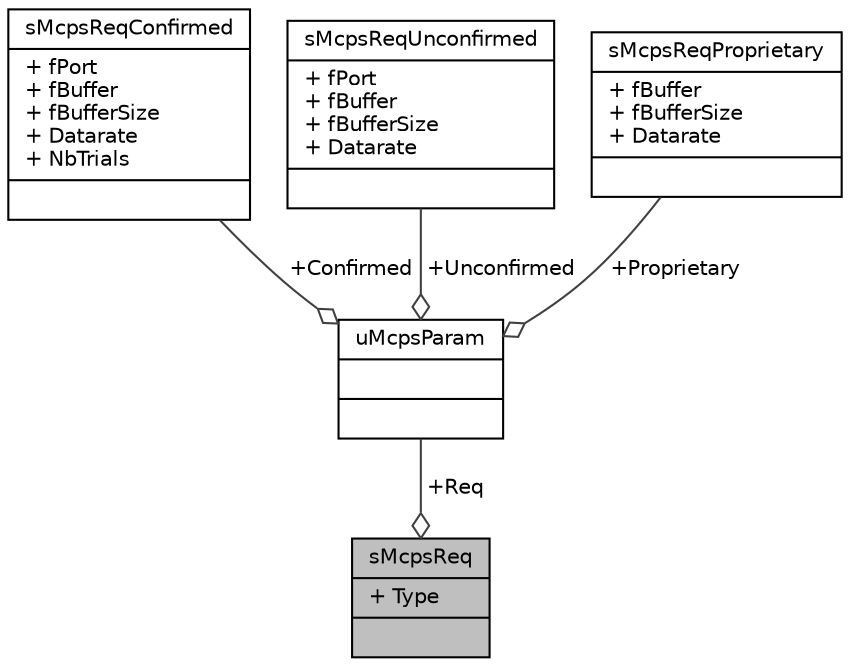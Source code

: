 digraph "sMcpsReq"
{
  edge [fontname="Helvetica",fontsize="10",labelfontname="Helvetica",labelfontsize="10"];
  node [fontname="Helvetica",fontsize="10",shape=record];
  Node1 [label="{sMcpsReq\n|+ Type\l|}",height=0.2,width=0.4,color="black", fillcolor="grey75", style="filled", fontcolor="black"];
  Node2 -> Node1 [color="grey25",fontsize="10",style="solid",label=" +Req" ,arrowhead="odiamond",fontname="Helvetica"];
  Node2 [label="{uMcpsParam\n||}",height=0.2,width=0.4,color="black", fillcolor="white", style="filled",URL="$unions_mcps_req_1_1u_mcps_param.html"];
  Node3 -> Node2 [color="grey25",fontsize="10",style="solid",label=" +Confirmed" ,arrowhead="odiamond",fontname="Helvetica"];
  Node3 [label="{sMcpsReqConfirmed\n|+ fPort\l+ fBuffer\l+ fBufferSize\l+ Datarate\l+ NbTrials\l|}",height=0.2,width=0.4,color="black", fillcolor="white", style="filled",URL="$structs_mcps_req_confirmed.html"];
  Node4 -> Node2 [color="grey25",fontsize="10",style="solid",label=" +Unconfirmed" ,arrowhead="odiamond",fontname="Helvetica"];
  Node4 [label="{sMcpsReqUnconfirmed\n|+ fPort\l+ fBuffer\l+ fBufferSize\l+ Datarate\l|}",height=0.2,width=0.4,color="black", fillcolor="white", style="filled",URL="$structs_mcps_req_unconfirmed.html"];
  Node5 -> Node2 [color="grey25",fontsize="10",style="solid",label=" +Proprietary" ,arrowhead="odiamond",fontname="Helvetica"];
  Node5 [label="{sMcpsReqProprietary\n|+ fBuffer\l+ fBufferSize\l+ Datarate\l|}",height=0.2,width=0.4,color="black", fillcolor="white", style="filled",URL="$structs_mcps_req_proprietary.html"];
}
